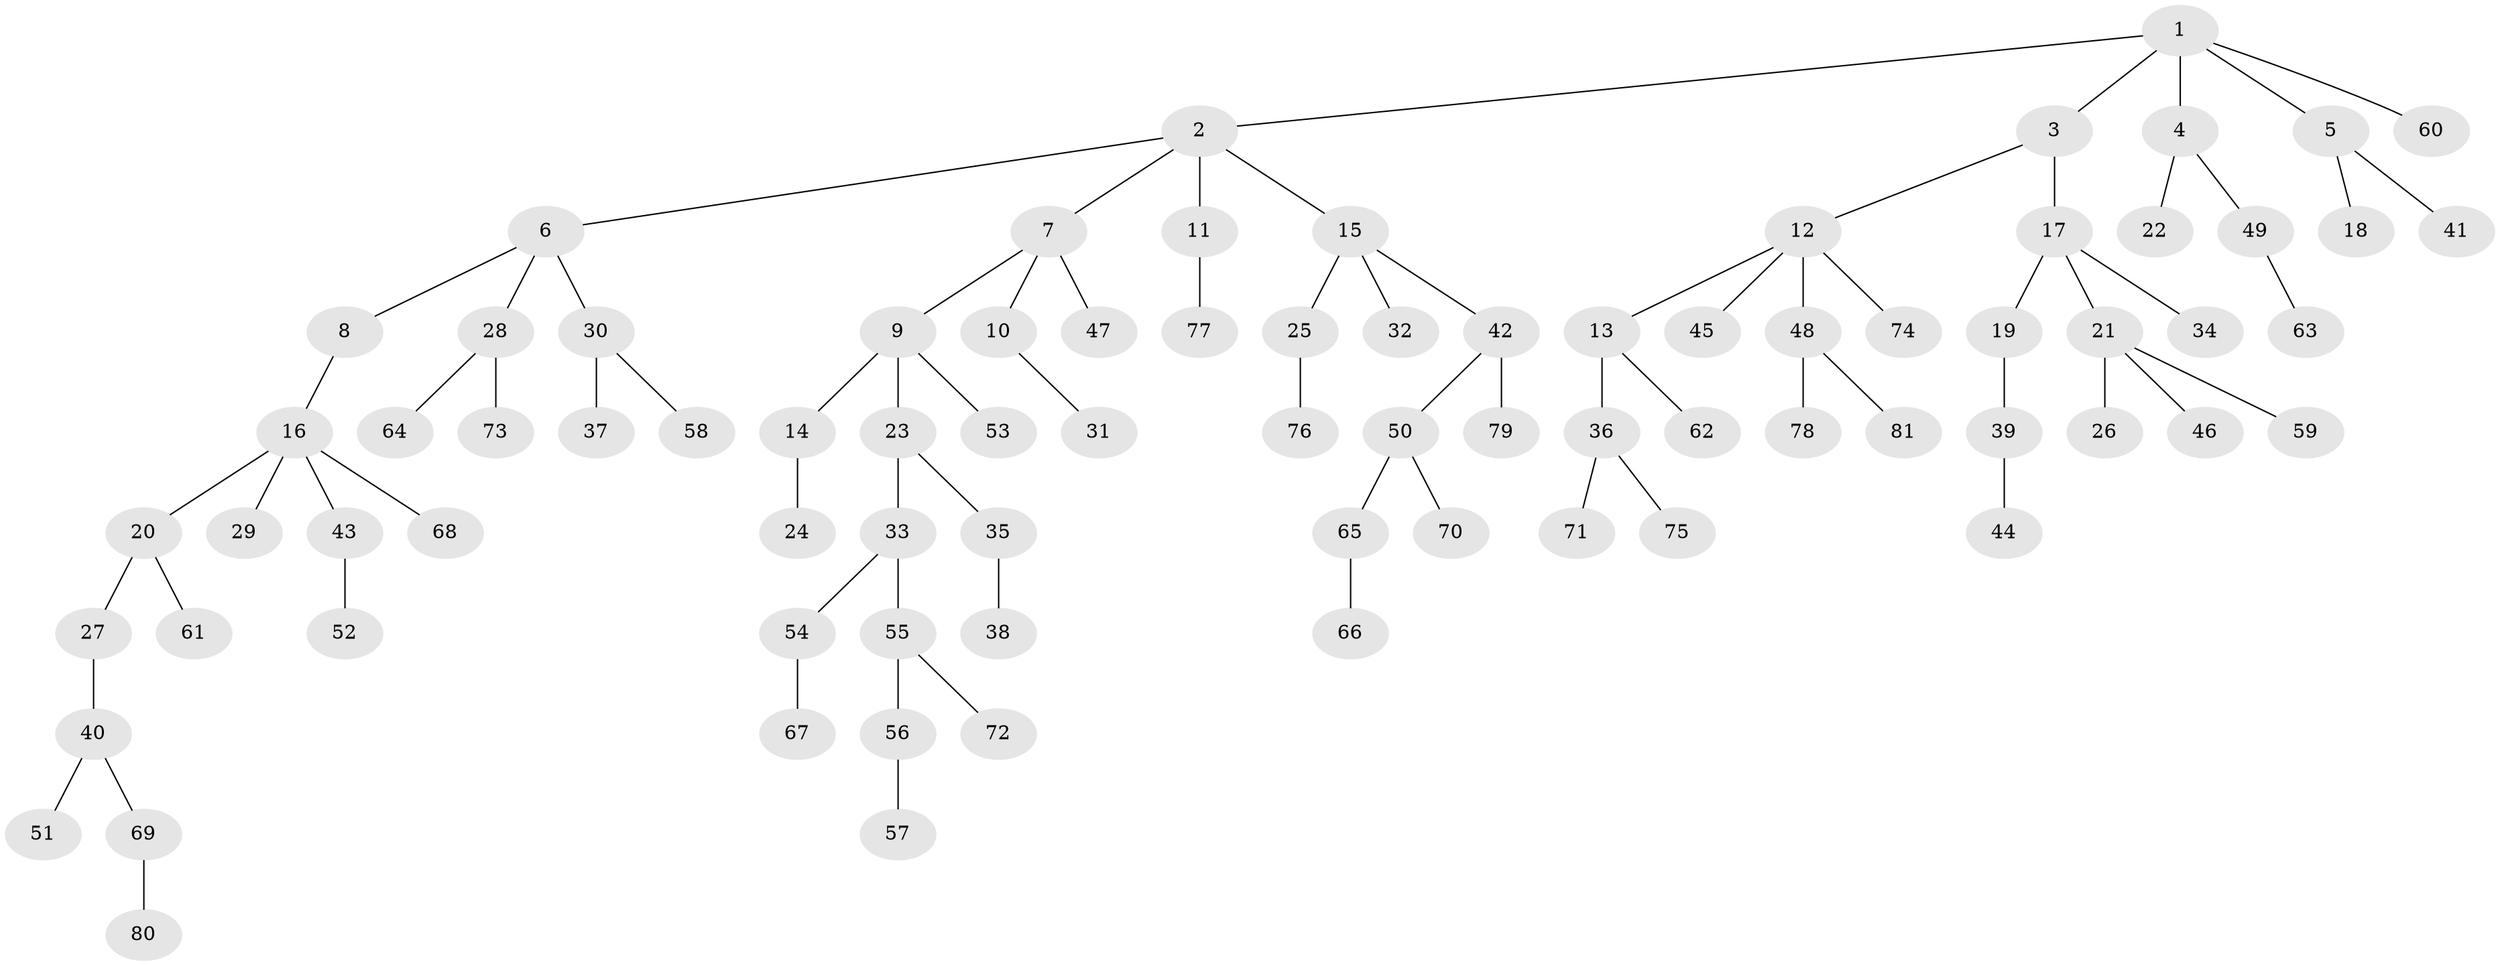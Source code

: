 // coarse degree distribution, {1: 0.71875, 7: 0.03125, 2: 0.1875, 4: 0.03125, 16: 0.03125}
// Generated by graph-tools (version 1.1) at 2025/56/03/04/25 21:56:33]
// undirected, 81 vertices, 80 edges
graph export_dot {
graph [start="1"]
  node [color=gray90,style=filled];
  1;
  2;
  3;
  4;
  5;
  6;
  7;
  8;
  9;
  10;
  11;
  12;
  13;
  14;
  15;
  16;
  17;
  18;
  19;
  20;
  21;
  22;
  23;
  24;
  25;
  26;
  27;
  28;
  29;
  30;
  31;
  32;
  33;
  34;
  35;
  36;
  37;
  38;
  39;
  40;
  41;
  42;
  43;
  44;
  45;
  46;
  47;
  48;
  49;
  50;
  51;
  52;
  53;
  54;
  55;
  56;
  57;
  58;
  59;
  60;
  61;
  62;
  63;
  64;
  65;
  66;
  67;
  68;
  69;
  70;
  71;
  72;
  73;
  74;
  75;
  76;
  77;
  78;
  79;
  80;
  81;
  1 -- 2;
  1 -- 3;
  1 -- 4;
  1 -- 5;
  1 -- 60;
  2 -- 6;
  2 -- 7;
  2 -- 11;
  2 -- 15;
  3 -- 12;
  3 -- 17;
  4 -- 22;
  4 -- 49;
  5 -- 18;
  5 -- 41;
  6 -- 8;
  6 -- 28;
  6 -- 30;
  7 -- 9;
  7 -- 10;
  7 -- 47;
  8 -- 16;
  9 -- 14;
  9 -- 23;
  9 -- 53;
  10 -- 31;
  11 -- 77;
  12 -- 13;
  12 -- 45;
  12 -- 48;
  12 -- 74;
  13 -- 36;
  13 -- 62;
  14 -- 24;
  15 -- 25;
  15 -- 32;
  15 -- 42;
  16 -- 20;
  16 -- 29;
  16 -- 43;
  16 -- 68;
  17 -- 19;
  17 -- 21;
  17 -- 34;
  19 -- 39;
  20 -- 27;
  20 -- 61;
  21 -- 26;
  21 -- 46;
  21 -- 59;
  23 -- 33;
  23 -- 35;
  25 -- 76;
  27 -- 40;
  28 -- 64;
  28 -- 73;
  30 -- 37;
  30 -- 58;
  33 -- 54;
  33 -- 55;
  35 -- 38;
  36 -- 71;
  36 -- 75;
  39 -- 44;
  40 -- 51;
  40 -- 69;
  42 -- 50;
  42 -- 79;
  43 -- 52;
  48 -- 78;
  48 -- 81;
  49 -- 63;
  50 -- 65;
  50 -- 70;
  54 -- 67;
  55 -- 56;
  55 -- 72;
  56 -- 57;
  65 -- 66;
  69 -- 80;
}
